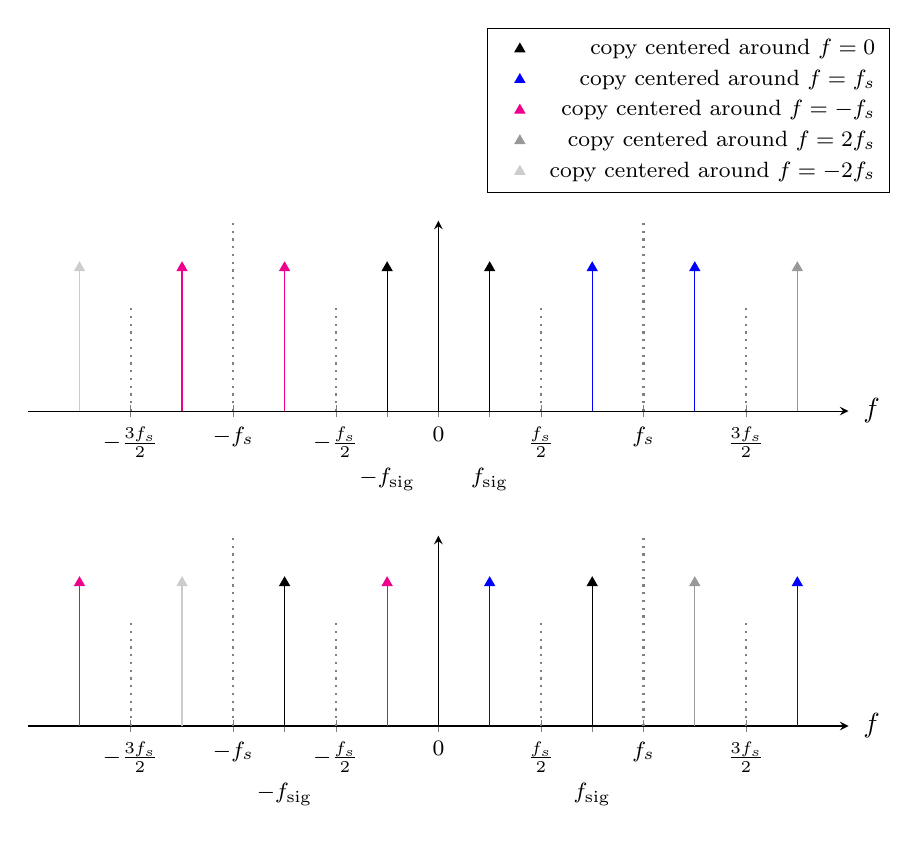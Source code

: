 \begin{tikzpicture}
     \pgfplotsset{every axis/.style={
            height=40mm,
            width=120mm,
            grid=none,
            axis x line=bottom,
            axis y line=middle,
            %axis line style={draw=none},
            %tick style={draw=none},
            %ticks = none,
            yticklabels={},
            ytick style={draw=none},
            ymin=0,
            ymax=1.33,
            xlabel={$f$},
            xlabel style={
                at={(ticklabel* cs:1.05)},
                anchor=east,
            },
            xmin=-8,
            xmax=8,
        },
        every axis legend/.append style={
            %at={(1.05,1.1)}, % if attached to top plot
            at={(1.05,2.8)},  % if attached to bottom plot
            anchor=south east,
            font=\footnotesize,
            cells={anchor=east},
        },
    }
    % fs = 4
    % fs/2 = 2
    
    % Dirac at f=1
    \begin{axis}[
        at = {(0mm,40mm)},
        xtick={-6,-4,-2,-1,0,1,2,4,6},
        xticklabels={
            $-\frac{3f_s}{2}$,
            $-f_s$,
            $-\frac{f_s}{2}$,
            \raisebox{-6ex}{$-f_{\mathrm{sig}}$},
            0,
            \raisebox{-6ex}{$f_{\mathrm{sig}}$},
            $\frac{f_s}{2}$,
            $f_s$,
            $\frac{3f_s}{2}$},
        xticklabel style={font=\footnotesize},
    ]
        % Centered around 0
        \addplot[ycomb,mark=triangle*] coordinates {
            (1,1)
            (-1,1)
        };
        % Centered around fs = 4
        \addplot[blue,ycomb,mark=triangle*] coordinates {
            (3,1)
            (5,1)
        };
        % Centered around -fs = -4
        \addplot[magenta,ycomb,mark=triangle*] coordinates {
            (-3,1)
            (-5,1)
        };

        % Centered around +-2fs = +-8
        \addplot[black!40!white,ycomb,mark=triangle*] coordinates {
            (7,1)
        };
        \addplot[black!20!white,ycomb,mark=triangle*] coordinates {
            (-7,1)
        };

        % Sampling Frequency and its half
        \addplot[gray,ycomb,mark=none,style={dotted,thick}] coordinates {
            (2,0.75)
            (-2,0.75)
            (6,0.75)
            (-6,0.75)
        };
        \addplot[gray,ycomb,mark=none,style={dotted,thick}] coordinates {
            (4,1.33)
            (-4,1.33)
        };
    \end{axis}

    % Dirac at f=3
    \begin{axis}[
        at = {(0mm,0mm)},
        xtick={-6,-4,-3,-2,0,2,3,4,6},
        xticklabels={
            $-\frac{3f_s}{2}$,
            $-f_s$,
            \raisebox{-6ex}{$-f_{\mathrm{sig}}$},
            $-\frac{f_s}{2}$,
            0,
            $\frac{f_s}{2}$,
            \raisebox{-6ex}{$f_{\mathrm{sig}}$},
            $f_s$,
            $\frac{3f_s}{2}$},
        xticklabel style={font=\footnotesize},
    ]
        % Centered around 0
        \addplot[ycomb,mark=triangle*] coordinates {
            (3,1)
            (-3,1)
        };
        \addlegendentry{copy centered around $f=0$}

        % Centered around fs = 4
        \addplot[blue,ycomb,mark=triangle*] coordinates {
            (1,1)
            (7,1)
        };
        \addlegendentry{copy centered around $f=f_s$}
        % Centered around -fs = -4
        \addplot[magenta,ycomb,mark=triangle*] coordinates {
            (-1,1)
            (-7,1)
        };
        \addlegendentry{copy centered around $f=-f_s$}

        % Centered around +-2fs = +-8
        \addplot[black!40!white,ycomb,mark=triangle*] coordinates {
            (5,1)
        };
        \addlegendentry{copy centered around $f=2f_s$}
        \addplot[black!20!white,ycomb,mark=triangle*] coordinates {
            (-5,1)
        };
        \addlegendentry{copy centered around $f=-2f_s$}

        % Sampling Frequency and its half
        \addplot[gray,ycomb,mark=none,style={dotted,thick}] coordinates {
            (2,0.75)
            (-2,0.75)
            (6,0.75)
            (-6,0.75)
        };
        \addplot[gray,ycomb,mark=none,style={dotted,thick}] coordinates {
            (4,1.33)
            (-4,1.33)
        };
    \end{axis}
\end{tikzpicture}
